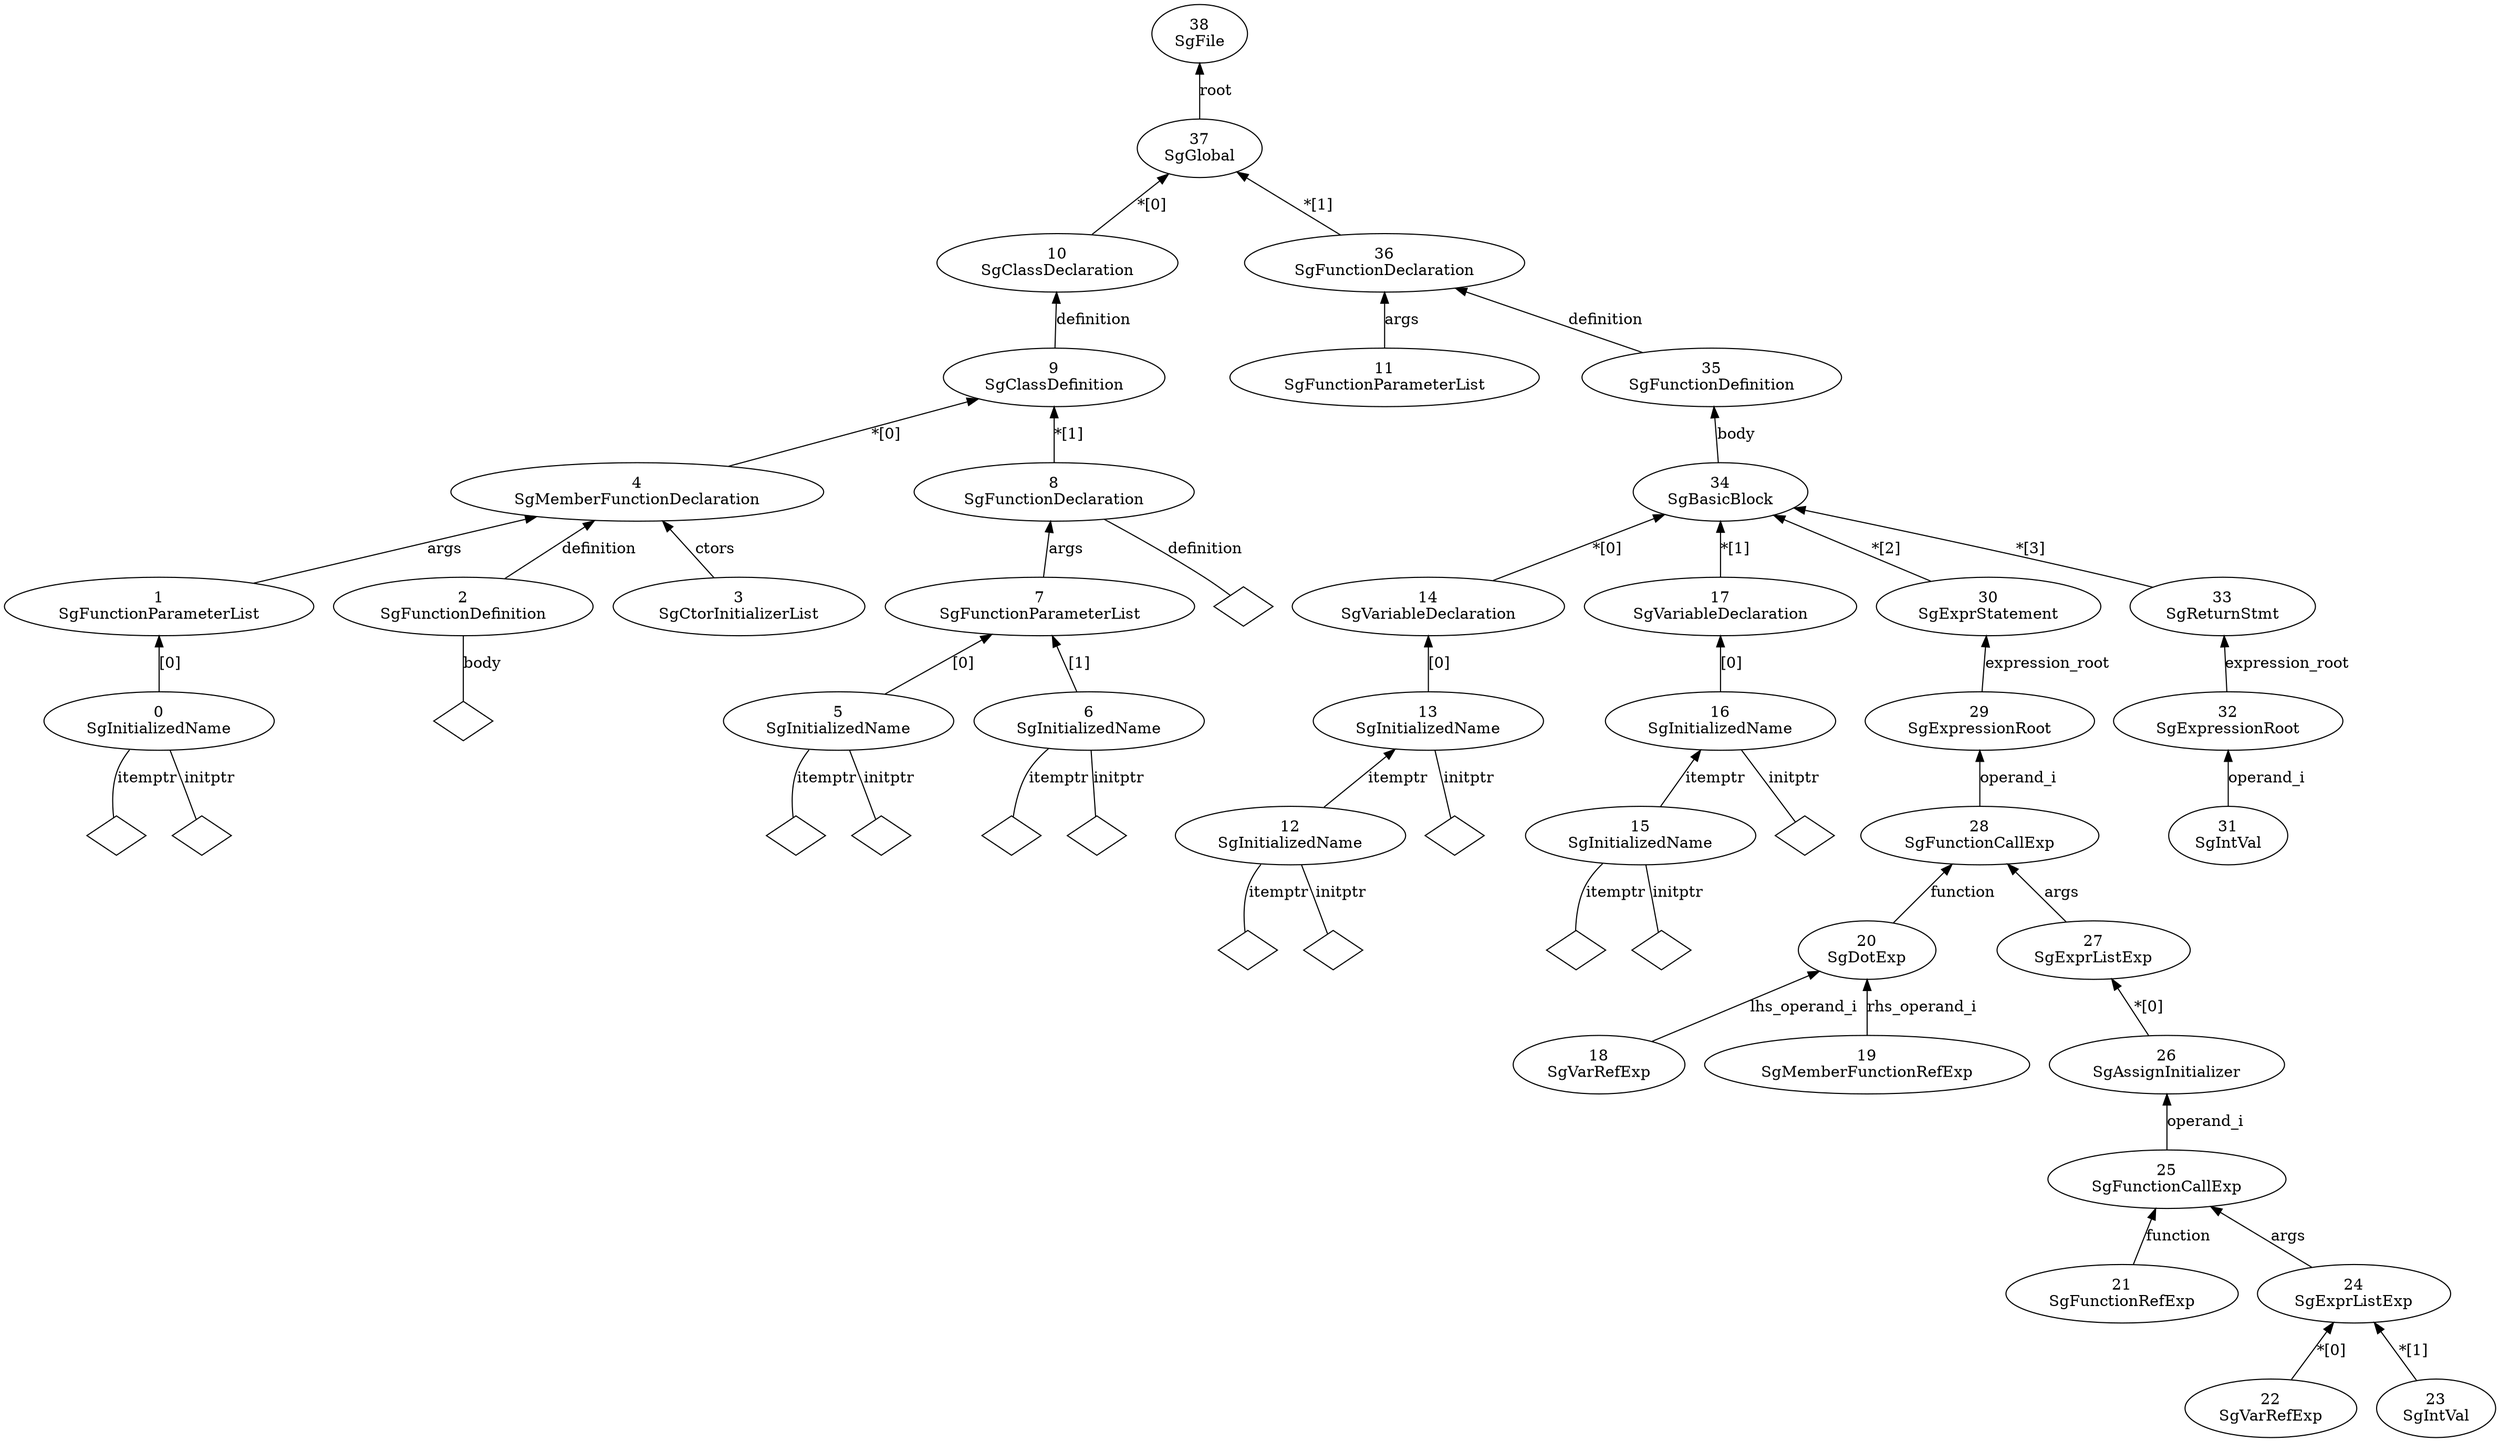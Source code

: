 digraph "G./overloadedOperatorTestCode.C.BottomUp.dot" {
"0x84562f8"[label="0\nSgInitializedName" ];
"0x84562f8" -> "0x84562f8__itemptr__null"[label="itemptr" dir=none ];
"0x84562f8__itemptr__null"[label="" shape=diamond ];
"0x84562f8" -> "0x84562f8__initptr__null"[label="initptr" dir=none ];
"0x84562f8__initptr__null"[label="" shape=diamond ];
"0x8456540"[label="1\nSgFunctionParameterList" ];
"0x8456540" -> "0x84562f8"[label="[0]" dir=back ];
"0x8456668"[label="2\nSgFunctionDefinition" ];
"0x8456668" -> "0x8456668__body__null"[label="body" dir=none ];
"0x8456668__body__null"[label="" shape=diamond ];
"0x8456588"[label="3\nSgCtorInitializerList" ];
"0x8456450"[label="4\nSgMemberFunctionDeclaration" ];
"0x8456450" -> "0x8456540"[label="args" dir=back ];
"0x8456450" -> "0x8456668"[label="definition" dir=back ];
"0x8456450" -> "0x8456588"[label="ctors" dir=back ];
"0x8458dc0"[label="5\nSgInitializedName" ];
"0x8458dc0" -> "0x8458dc0__itemptr__null"[label="itemptr" dir=none ];
"0x8458dc0__itemptr__null"[label="" shape=diamond ];
"0x8458dc0" -> "0x8458dc0__initptr__null"[label="initptr" dir=none ];
"0x8458dc0__initptr__null"[label="" shape=diamond ];
"0x8458e40"[label="6\nSgInitializedName" ];
"0x8458e40" -> "0x8458e40__itemptr__null"[label="itemptr" dir=none ];
"0x8458e40__itemptr__null"[label="" shape=diamond ];
"0x8458e40" -> "0x8458e40__initptr__null"[label="initptr" dir=none ];
"0x8458e40__initptr__null"[label="" shape=diamond ];
"0x8459410"[label="7\nSgFunctionParameterList" ];
"0x8459410" -> "0x8458dc0"[label="[0]" dir=back ];
"0x8459410" -> "0x8458e40"[label="[1]" dir=back ];
"0x8453b00"[label="8\nSgFunctionDeclaration" ];
"0x8453b00" -> "0x8459410"[label="args" dir=back ];
"0x8453b00" -> "0x8453b00__definition__null"[label="definition" dir=none ];
"0x8453b00__definition__null"[label="" shape=diamond ];
"0x8452b88"[label="9\nSgClassDefinition" ];
"0x8452b88" -> "0x8456450"[label="*[0]" dir=back ];
"0x8452b88" -> "0x8453b00"[label="*[1]" dir=back ];
"0x8451d20"[label="10\nSgClassDeclaration" ];
"0x8451d20" -> "0x8452b88"[label="definition" dir=back ];
"0x845a5d0"[label="11\nSgFunctionParameterList" ];
"0x845b6c0"[label="12\nSgInitializedName" ];
"0x845b6c0" -> "0x845b6c0__itemptr__null"[label="itemptr" dir=none ];
"0x845b6c0__itemptr__null"[label="" shape=diamond ];
"0x845b6c0" -> "0x845b6c0__initptr__null"[label="initptr" dir=none ];
"0x845b6c0__initptr__null"[label="" shape=diamond ];
"0x8458fc0"[label="13\nSgInitializedName" ];
"0x8458fc0" -> "0x845b6c0"[label="itemptr" dir=back ];
"0x8458fc0" -> "0x8458fc0__initptr__null"[label="initptr" dir=none ];
"0x8458fc0__initptr__null"[label="" shape=diamond ];
"0x845b540"[label="14\nSgVariableDeclaration" ];
"0x845b540" -> "0x8458fc0"[label="[0]" dir=back ];
"0x845c5d0"[label="15\nSgInitializedName" ];
"0x845c5d0" -> "0x845c5d0__itemptr__null"[label="itemptr" dir=none ];
"0x845c5d0__itemptr__null"[label="" shape=diamond ];
"0x845c5d0" -> "0x845c5d0__initptr__null"[label="initptr" dir=none ];
"0x845c5d0__initptr__null"[label="" shape=diamond ];
"0x84590c0"[label="16\nSgInitializedName" ];
"0x84590c0" -> "0x845c5d0"[label="itemptr" dir=back ];
"0x84590c0" -> "0x84590c0__initptr__null"[label="initptr" dir=none ];
"0x84590c0__initptr__null"[label="" shape=diamond ];
"0x845c460"[label="17\nSgVariableDeclaration" ];
"0x845c460" -> "0x84590c0"[label="[0]" dir=back ];
"0x845c6f0"[label="18\nSgVarRefExp" ];
"0x845c768"[label="19\nSgMemberFunctionRefExp" ];
"0x845c820"[label="20\nSgDotExp" ];
"0x845c820" -> "0x845c6f0"[label="lhs_operand_i" dir=back ];
"0x845c820" -> "0x845c768"[label="rhs_operand_i" dir=back ];
"0x845c958"[label="21\nSgFunctionRefExp" ];
"0x845cb60"[label="22\nSgVarRefExp" ];
"0x845cbd8"[label="23\nSgIntVal" ];
"0x845cab8"[label="24\nSgExprListExp" ];
"0x845cab8" -> "0x845cb60"[label="*[0]" dir=back ];
"0x845cab8" -> "0x845cbd8"[label="*[1]" dir=back ];
"0x845ca08"[label="25\nSgFunctionCallExp" ];
"0x845ca08" -> "0x845c958"[label="function" dir=back ];
"0x845ca08" -> "0x845cab8"[label="args" dir=back ];
"0x845ccc0"[label="26\nSgAssignInitializer" ];
"0x845ccc0" -> "0x845ca08"[label="operand_i" dir=back ];
"0x845c918"[label="27\nSgExprListExp" ];
"0x845c918" -> "0x845ccc0"[label="*[0]" dir=back ];
"0x845c868"[label="28\nSgFunctionCallExp" ];
"0x845c868" -> "0x845c820"[label="function" dir=back ];
"0x845c868" -> "0x845c918"[label="args" dir=back ];
"0x845ce58"[label="29\nSgExpressionRoot" ];
"0x845ce58" -> "0x845c868"[label="operand_i" dir=back ];
"0x845cd40"[label="30\nSgExprStatement" ];
"0x845cd40" -> "0x845ce58"[label="expression_root" dir=back ];
"0x845d078"[label="31\nSgIntVal" ];
"0x845d028"[label="32\nSgExpressionRoot" ];
"0x845d028" -> "0x845d078"[label="operand_i" dir=back ];
"0x845cf10"[label="33\nSgReturnStmt" ];
"0x845cf10" -> "0x845d028"[label="expression_root" dir=back ];
"0x845a790"[label="34\nSgBasicBlock" ];
"0x845a790" -> "0x845b540"[label="*[0]" dir=back ];
"0x845a790" -> "0x845c460"[label="*[1]" dir=back ];
"0x845a790" -> "0x845cd40"[label="*[2]" dir=back ];
"0x845a790" -> "0x845cf10"[label="*[3]" dir=back ];
"0x845a680"[label="35\nSgFunctionDefinition" ];
"0x845a680" -> "0x845a790"[label="body" dir=back ];
"0x845a508"[label="36\nSgFunctionDeclaration" ];
"0x845a508" -> "0x845a5d0"[label="args" dir=back ];
"0x845a508" -> "0x845a680"[label="definition" dir=back ];
"0x844bc60"[label="37\nSgGlobal" ];
"0x844bc60" -> "0x8451d20"[label="*[0]" dir=back ];
"0x844bc60" -> "0x845a508"[label="*[1]" dir=back ];
"0x844ba58"[label="38\nSgFile" ];
"0x844ba58" -> "0x844bc60"[label="root" dir=back ];
}
